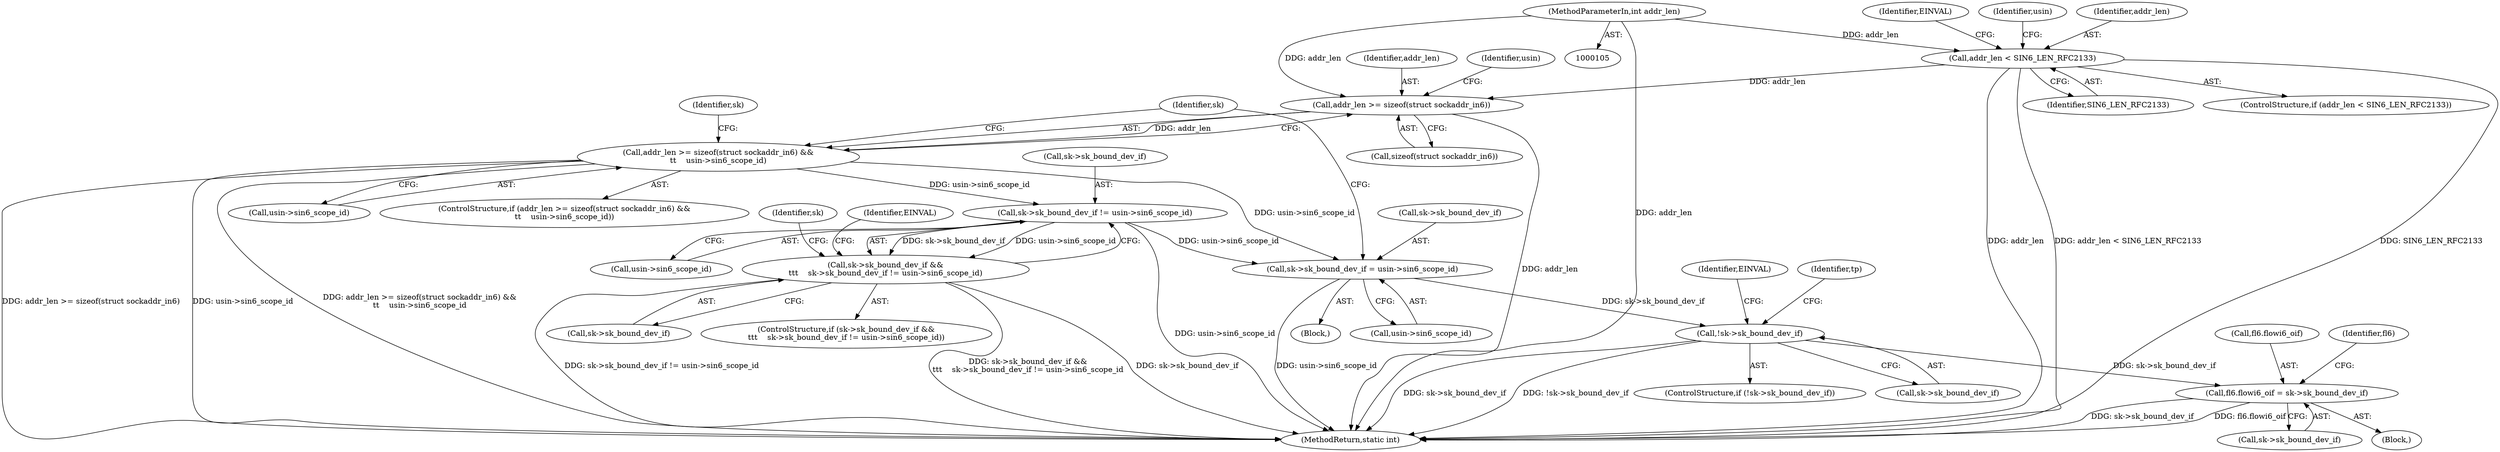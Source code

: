 digraph "0_linux_45f6fad84cc305103b28d73482b344d7f5b76f39_15@API" {
"1000246" [label="(Call,addr_len >= sizeof(struct sockaddr_in6))"];
"1000148" [label="(Call,addr_len < SIN6_LEN_RFC2133)"];
"1000108" [label="(MethodParameterIn,int addr_len)"];
"1000245" [label="(Call,addr_len >= sizeof(struct sockaddr_in6) &&\n\t\t    usin->sin6_scope_id)"];
"1000259" [label="(Call,sk->sk_bound_dev_if != usin->sin6_scope_id)"];
"1000255" [label="(Call,sk->sk_bound_dev_if &&\n\t\t\t    sk->sk_bound_dev_if != usin->sin6_scope_id)"];
"1000269" [label="(Call,sk->sk_bound_dev_if = usin->sin6_scope_id)"];
"1000277" [label="(Call,!sk->sk_bound_dev_if)"];
"1000479" [label="(Call,fl6.flowi6_oif = sk->sk_bound_dev_if)"];
"1000268" [label="(Identifier,EINVAL)"];
"1000479" [label="(Call,fl6.flowi6_oif = sk->sk_bound_dev_if)"];
"1000269" [label="(Call,sk->sk_bound_dev_if = usin->sin6_scope_id)"];
"1000148" [label="(Call,addr_len < SIN6_LEN_RFC2133)"];
"1000260" [label="(Call,sk->sk_bound_dev_if)"];
"1000246" [label="(Call,addr_len >= sizeof(struct sockaddr_in6))"];
"1000254" [label="(ControlStructure,if (sk->sk_bound_dev_if &&\n\t\t\t    sk->sk_bound_dev_if != usin->sin6_scope_id))"];
"1000245" [label="(Call,addr_len >= sizeof(struct sockaddr_in6) &&\n\t\t    usin->sin6_scope_id)"];
"1000149" [label="(Identifier,addr_len)"];
"1000256" [label="(Call,sk->sk_bound_dev_if)"];
"1000253" [label="(Block,)"];
"1000278" [label="(Call,sk->sk_bound_dev_if)"];
"1000109" [label="(Block,)"];
"1000717" [label="(MethodReturn,static int)"];
"1000271" [label="(Identifier,sk)"];
"1000483" [label="(Call,sk->sk_bound_dev_if)"];
"1000108" [label="(MethodParameterIn,int addr_len)"];
"1000270" [label="(Call,sk->sk_bound_dev_if)"];
"1000277" [label="(Call,!sk->sk_bound_dev_if)"];
"1000257" [label="(Identifier,sk)"];
"1000259" [label="(Call,sk->sk_bound_dev_if != usin->sin6_scope_id)"];
"1000244" [label="(ControlStructure,if (addr_len >= sizeof(struct sockaddr_in6) &&\n\t\t    usin->sin6_scope_id))"];
"1000276" [label="(ControlStructure,if (!sk->sk_bound_dev_if))"];
"1000288" [label="(Identifier,tp)"];
"1000153" [label="(Identifier,EINVAL)"];
"1000250" [label="(Call,usin->sin6_scope_id)"];
"1000150" [label="(Identifier,SIN6_LEN_RFC2133)"];
"1000248" [label="(Call,sizeof(struct sockaddr_in6))"];
"1000255" [label="(Call,sk->sk_bound_dev_if &&\n\t\t\t    sk->sk_bound_dev_if != usin->sin6_scope_id)"];
"1000273" [label="(Call,usin->sin6_scope_id)"];
"1000247" [label="(Identifier,addr_len)"];
"1000480" [label="(Call,fl6.flowi6_oif)"];
"1000283" [label="(Identifier,EINVAL)"];
"1000263" [label="(Call,usin->sin6_scope_id)"];
"1000147" [label="(ControlStructure,if (addr_len < SIN6_LEN_RFC2133))"];
"1000157" [label="(Identifier,usin)"];
"1000279" [label="(Identifier,sk)"];
"1000251" [label="(Identifier,usin)"];
"1000488" [label="(Identifier,fl6)"];
"1000246" -> "1000245"  [label="AST: "];
"1000246" -> "1000248"  [label="CFG: "];
"1000247" -> "1000246"  [label="AST: "];
"1000248" -> "1000246"  [label="AST: "];
"1000251" -> "1000246"  [label="CFG: "];
"1000245" -> "1000246"  [label="CFG: "];
"1000246" -> "1000717"  [label="DDG: addr_len"];
"1000246" -> "1000245"  [label="DDG: addr_len"];
"1000148" -> "1000246"  [label="DDG: addr_len"];
"1000108" -> "1000246"  [label="DDG: addr_len"];
"1000148" -> "1000147"  [label="AST: "];
"1000148" -> "1000150"  [label="CFG: "];
"1000149" -> "1000148"  [label="AST: "];
"1000150" -> "1000148"  [label="AST: "];
"1000153" -> "1000148"  [label="CFG: "];
"1000157" -> "1000148"  [label="CFG: "];
"1000148" -> "1000717"  [label="DDG: addr_len"];
"1000148" -> "1000717"  [label="DDG: addr_len < SIN6_LEN_RFC2133"];
"1000148" -> "1000717"  [label="DDG: SIN6_LEN_RFC2133"];
"1000108" -> "1000148"  [label="DDG: addr_len"];
"1000108" -> "1000105"  [label="AST: "];
"1000108" -> "1000717"  [label="DDG: addr_len"];
"1000245" -> "1000244"  [label="AST: "];
"1000245" -> "1000250"  [label="CFG: "];
"1000250" -> "1000245"  [label="AST: "];
"1000257" -> "1000245"  [label="CFG: "];
"1000279" -> "1000245"  [label="CFG: "];
"1000245" -> "1000717"  [label="DDG: usin->sin6_scope_id"];
"1000245" -> "1000717"  [label="DDG: addr_len >= sizeof(struct sockaddr_in6) &&\n\t\t    usin->sin6_scope_id"];
"1000245" -> "1000717"  [label="DDG: addr_len >= sizeof(struct sockaddr_in6)"];
"1000245" -> "1000259"  [label="DDG: usin->sin6_scope_id"];
"1000245" -> "1000269"  [label="DDG: usin->sin6_scope_id"];
"1000259" -> "1000255"  [label="AST: "];
"1000259" -> "1000263"  [label="CFG: "];
"1000260" -> "1000259"  [label="AST: "];
"1000263" -> "1000259"  [label="AST: "];
"1000255" -> "1000259"  [label="CFG: "];
"1000259" -> "1000717"  [label="DDG: usin->sin6_scope_id"];
"1000259" -> "1000255"  [label="DDG: sk->sk_bound_dev_if"];
"1000259" -> "1000255"  [label="DDG: usin->sin6_scope_id"];
"1000259" -> "1000269"  [label="DDG: usin->sin6_scope_id"];
"1000255" -> "1000254"  [label="AST: "];
"1000255" -> "1000256"  [label="CFG: "];
"1000256" -> "1000255"  [label="AST: "];
"1000268" -> "1000255"  [label="CFG: "];
"1000271" -> "1000255"  [label="CFG: "];
"1000255" -> "1000717"  [label="DDG: sk->sk_bound_dev_if != usin->sin6_scope_id"];
"1000255" -> "1000717"  [label="DDG: sk->sk_bound_dev_if &&\n\t\t\t    sk->sk_bound_dev_if != usin->sin6_scope_id"];
"1000255" -> "1000717"  [label="DDG: sk->sk_bound_dev_if"];
"1000269" -> "1000253"  [label="AST: "];
"1000269" -> "1000273"  [label="CFG: "];
"1000270" -> "1000269"  [label="AST: "];
"1000273" -> "1000269"  [label="AST: "];
"1000279" -> "1000269"  [label="CFG: "];
"1000269" -> "1000717"  [label="DDG: usin->sin6_scope_id"];
"1000269" -> "1000277"  [label="DDG: sk->sk_bound_dev_if"];
"1000277" -> "1000276"  [label="AST: "];
"1000277" -> "1000278"  [label="CFG: "];
"1000278" -> "1000277"  [label="AST: "];
"1000283" -> "1000277"  [label="CFG: "];
"1000288" -> "1000277"  [label="CFG: "];
"1000277" -> "1000717"  [label="DDG: sk->sk_bound_dev_if"];
"1000277" -> "1000717"  [label="DDG: !sk->sk_bound_dev_if"];
"1000277" -> "1000479"  [label="DDG: sk->sk_bound_dev_if"];
"1000479" -> "1000109"  [label="AST: "];
"1000479" -> "1000483"  [label="CFG: "];
"1000480" -> "1000479"  [label="AST: "];
"1000483" -> "1000479"  [label="AST: "];
"1000488" -> "1000479"  [label="CFG: "];
"1000479" -> "1000717"  [label="DDG: sk->sk_bound_dev_if"];
"1000479" -> "1000717"  [label="DDG: fl6.flowi6_oif"];
}
